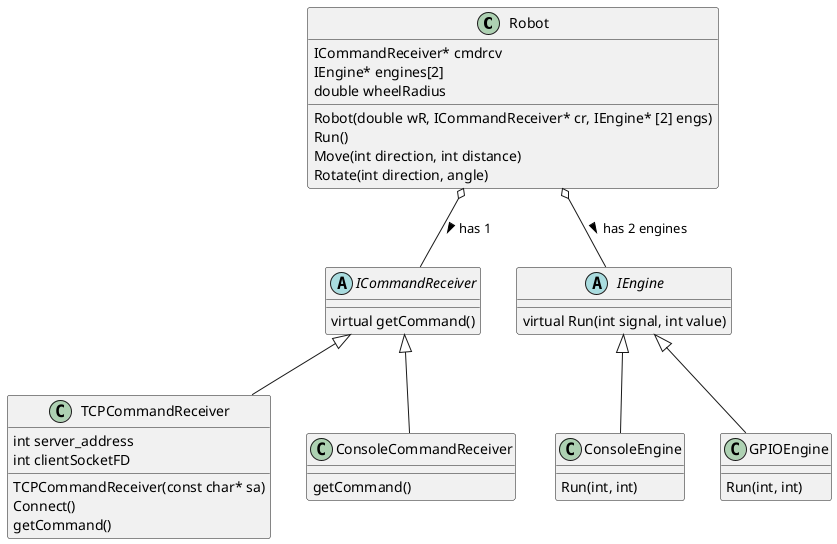@startuml
class Robot 
{
   ICommandReceiver* cmdrcv
   IEngine* engines[2]
   double wheelRadius
   
   Robot(double wR, ICommandReceiver* cr, IEngine* [2] engs)
   Run()
   Move(int direction, int distance)
   Rotate(int direction, angle)
}

abstract class ICommandReceiver
{
   virtual getCommand()
}

class TCPCommandReceiver
{
   int server_address
   int clientSocketFD

   TCPCommandReceiver(const char* sa)
   Connect()
   getCommand()
}

class ConsoleCommandReceiver
{
   getCommand()
}

class ConsoleEngine 
{
   Run(int, int)
}

class GPIOEngine
{
   Run(int, int)
}

abstract class IEngine
{
   virtual Run(int signal, int value)
}

IEngine <|-- GPIOEngine
IEngine <|-- ConsoleEngine
ICommandReceiver <|-- TCPCommandReceiver
ICommandReceiver <|-- ConsoleCommandReceiver
Robot o-- IEngine : has 2 engines >
Robot o-- ICommandReceiver : has 1 >

@enduml
